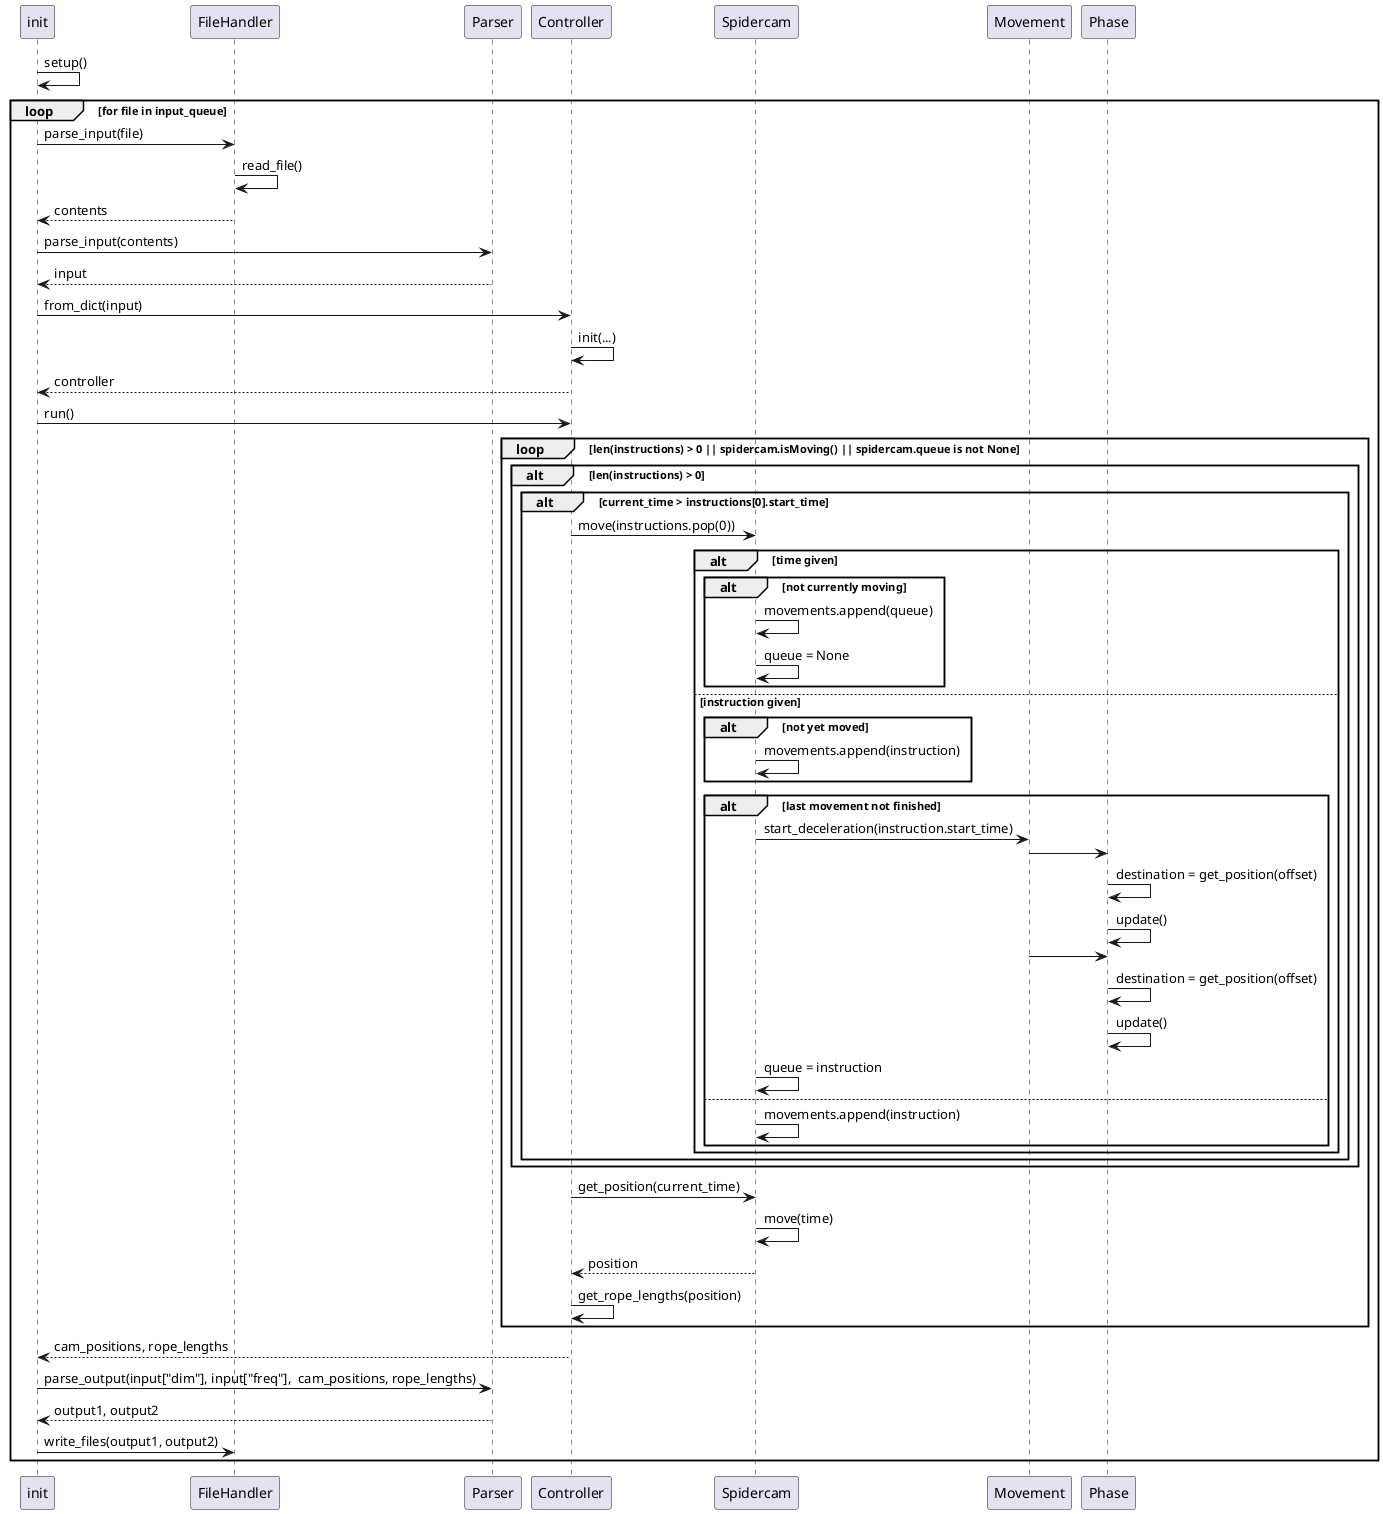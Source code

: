 @startuml 
init -> init : setup()

loop for file in input_queue
  init -> FileHandler : parse_input(file)
  ' activate FileHandler 
  FileHandler -> FileHandler : read_file()
  FileHandler --> init : contents

  init -> Parser : parse_input(contents)
  ' activate Parser
  Parser --> init : input

  init -> Controller : from_dict(input)
  ' activate Controller
  Controller -> Controller : init(...)
  Controller --> init : controller

  init -> Controller : run()
  loop len(instructions) > 0 || spidercam.isMoving() || spidercam.queue is not None 
  alt len(instructions) > 0 
    alt current_time > instructions[0].start_time 
      Controller -> Spidercam : move(instructions.pop(0))

      alt time given
        alt not currently moving 
          Spidercam -> Spidercam : movements.append(queue)
          Spidercam -> Spidercam : queue = None
        end 

      else instruction given 
        alt not yet moved 
          Spidercam -> Spidercam : movements.append(instruction)
        end

        alt last movement not finished
          Spidercam -> Movement : start_deceleration(instruction.start_time)
          ' activate Movement

          ' activate Phase 
            Movement -> Phase 
            Phase -> Phase : destination = get_position(offset)
            Phase -> Phase : update()
          ' deactivate Phase      
          
             

          ' activate Phase 
            Movement -> Phase
            Phase -> Phase : destination = get_position(offset)
            Phase -> Phase : update()
          ' deactivate Phase      

          ' deactivate Movement

          Spidercam -> Spidercam : queue = instruction
        else 
          Spidercam -> Spidercam : movements.append(instruction)
        end
      end 
    end
  end 
    Controller -> Spidercam : get_position(current_time)
    Spidercam -> Spidercam : move(time)
    Spidercam --> Controller : position
    Controller -> Controller : get_rope_lengths(position)
end 
  ' activate Controller
  Controller --> init : cam_positions, rope_lengths

  init -> Parser : parse_output(input["dim"], input["freq"],  cam_positions, rope_lengths)
  ' activate Parser
  return output1, output2

  init -> FileHandler : write_files(output1, output2)
end 

@enduml